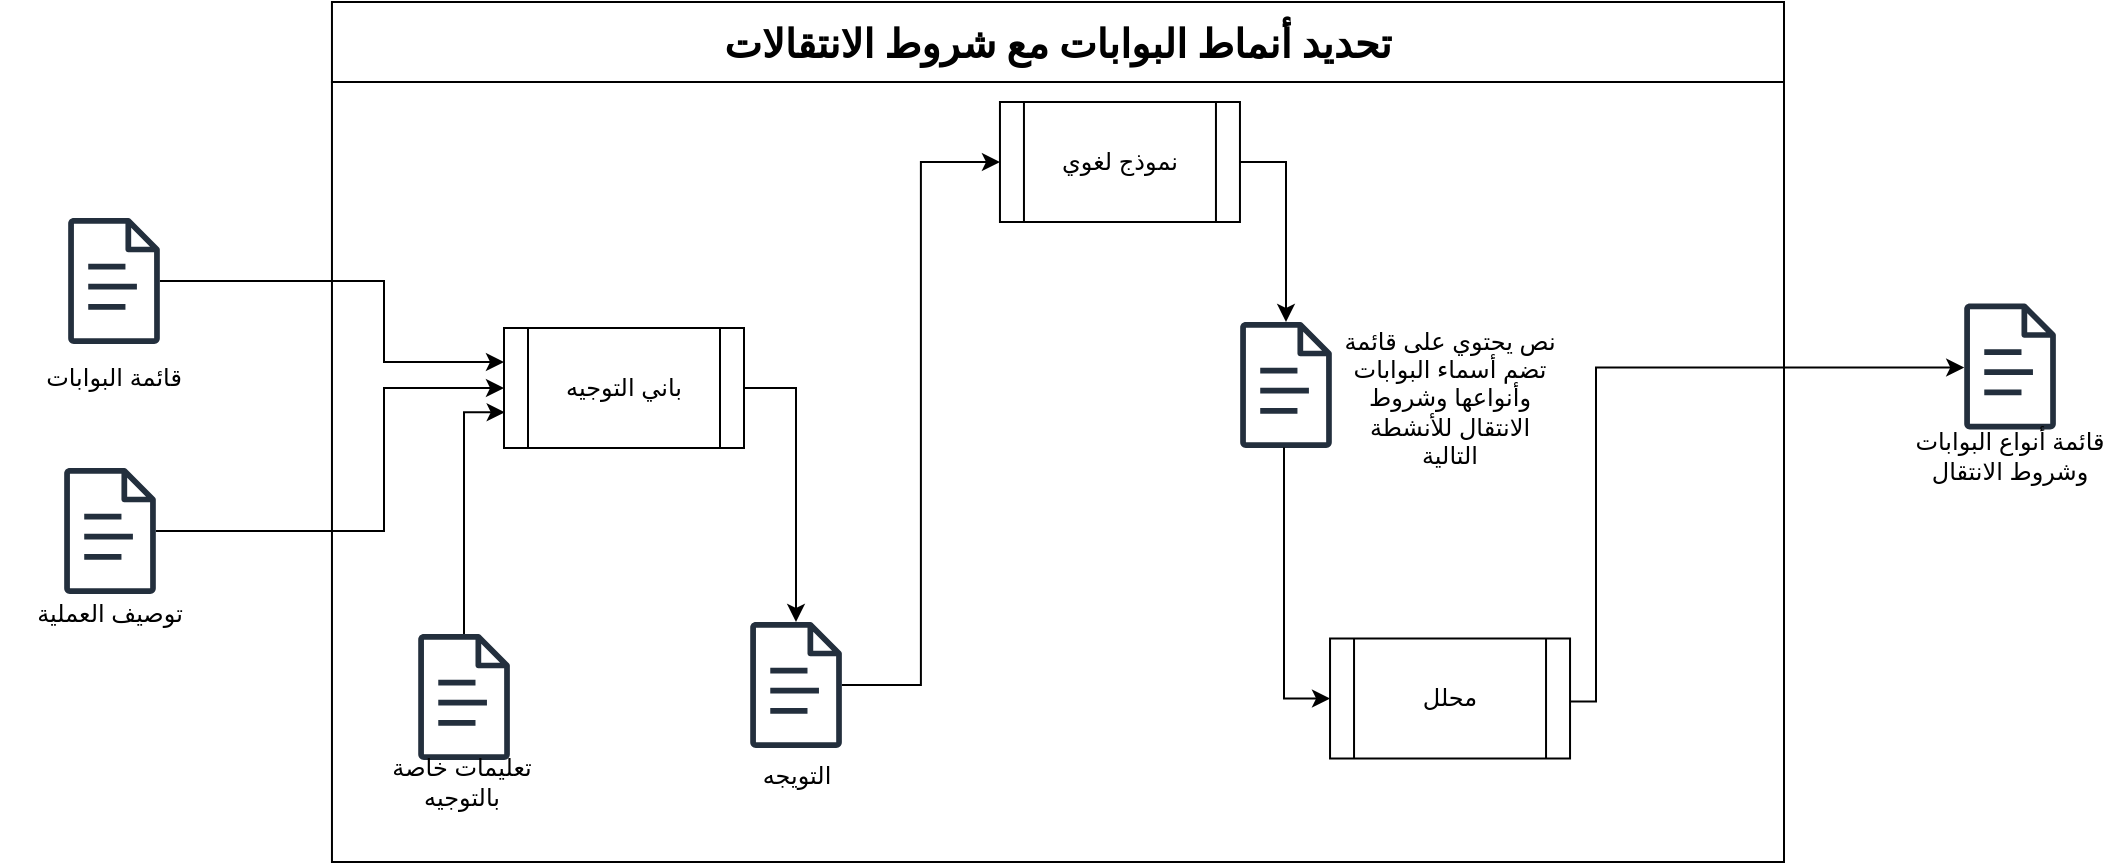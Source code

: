 <mxfile version="24.7.7">
  <diagram name="Page-1" id="xxA29Rhcsf9cT3QqgmXq">
    <mxGraphModel dx="868" dy="479" grid="1" gridSize="10" guides="1" tooltips="1" connect="1" arrows="1" fold="1" page="1" pageScale="1" pageWidth="850" pageHeight="1100" math="0" shadow="0">
      <root>
        <mxCell id="0" />
        <mxCell id="1" parent="0" />
        <mxCell id="AH1c2-_woQCk14k95WLi-1" value="" style="rounded=0;whiteSpace=wrap;html=1;fillColor=default;" vertex="1" parent="1">
          <mxGeometry x="423.98" y="100" width="726.02" height="390" as="geometry" />
        </mxCell>
        <mxCell id="AH1c2-_woQCk14k95WLi-2" value="&lt;span style=&quot;font-size:15.0pt;&lt;br/&gt;mso-ansi-font-size:12.0pt;font-family:&amp;quot;Traditional Arabic&amp;quot;,serif;mso-ascii-font-family:&lt;br/&gt;&amp;quot;Times New Roman&amp;quot;;mso-fareast-font-family:&amp;quot;Times New Roman&amp;quot;;mso-hansi-font-family:&lt;br/&gt;&amp;quot;Times New Roman&amp;quot;;mso-ansi-language:EN-US;mso-fareast-language:EN-US;&lt;br/&gt;mso-bidi-language:AR-SY&quot; dir=&quot;RTL&quot; lang=&quot;AR-SY&quot;&gt;&lt;b&gt;تحديد أنماط البوابات مع شروط الانتقالات&lt;/b&gt;&lt;/span&gt;" style="rounded=0;whiteSpace=wrap;html=1;" vertex="1" parent="1">
          <mxGeometry x="423.98" y="60" width="726.02" height="40" as="geometry" />
        </mxCell>
        <mxCell id="AH1c2-_woQCk14k95WLi-3" style="edgeStyle=orthogonalEdgeStyle;rounded=0;orthogonalLoop=1;jettySize=auto;html=1;" edge="1" parent="1" source="AH1c2-_woQCk14k95WLi-4" target="AH1c2-_woQCk14k95WLi-12">
          <mxGeometry relative="1" as="geometry">
            <Array as="points">
              <mxPoint x="450" y="200" />
              <mxPoint x="450" y="240" />
            </Array>
          </mxGeometry>
        </mxCell>
        <mxCell id="AH1c2-_woQCk14k95WLi-4" value="" style="sketch=0;outlineConnect=0;fontColor=#232F3E;gradientColor=none;fillColor=#232F3D;strokeColor=none;dashed=0;verticalLabelPosition=bottom;verticalAlign=top;align=center;html=1;fontSize=12;fontStyle=0;aspect=fixed;pointerEvents=1;shape=mxgraph.aws4.document;" vertex="1" parent="1">
          <mxGeometry x="291.98" y="168" width="46.04" height="63" as="geometry" />
        </mxCell>
        <mxCell id="AH1c2-_woQCk14k95WLi-5" value="قائمة البوابات" style="text;html=1;align=center;verticalAlign=middle;whiteSpace=wrap;rounded=0;" vertex="1" parent="1">
          <mxGeometry x="260" y="238" width="110" height="20" as="geometry" />
        </mxCell>
        <mxCell id="AH1c2-_woQCk14k95WLi-6" style="edgeStyle=orthogonalEdgeStyle;rounded=0;orthogonalLoop=1;jettySize=auto;html=1;entryX=0;entryY=0.5;entryDx=0;entryDy=0;" edge="1" parent="1" source="AH1c2-_woQCk14k95WLi-7" target="AH1c2-_woQCk14k95WLi-12">
          <mxGeometry relative="1" as="geometry">
            <Array as="points">
              <mxPoint x="450" y="325" />
              <mxPoint x="450" y="253" />
            </Array>
          </mxGeometry>
        </mxCell>
        <mxCell id="AH1c2-_woQCk14k95WLi-7" value="" style="sketch=0;outlineConnect=0;fontColor=#232F3E;gradientColor=none;fillColor=#232F3D;strokeColor=none;dashed=0;verticalLabelPosition=bottom;verticalAlign=top;align=center;html=1;fontSize=12;fontStyle=0;aspect=fixed;pointerEvents=1;shape=mxgraph.aws4.document;" vertex="1" parent="1">
          <mxGeometry x="289.98" y="293" width="46.04" height="63" as="geometry" />
        </mxCell>
        <mxCell id="AH1c2-_woQCk14k95WLi-8" value="توصيف العملية" style="text;html=1;align=center;verticalAlign=middle;whiteSpace=wrap;rounded=0;" vertex="1" parent="1">
          <mxGeometry x="258" y="356" width="110" height="20" as="geometry" />
        </mxCell>
        <mxCell id="AH1c2-_woQCk14k95WLi-9" value="" style="sketch=0;outlineConnect=0;fontColor=#232F3E;gradientColor=none;fillColor=#232F3D;strokeColor=none;dashed=0;verticalLabelPosition=bottom;verticalAlign=top;align=center;html=1;fontSize=12;fontStyle=0;aspect=fixed;pointerEvents=1;shape=mxgraph.aws4.document;" vertex="1" parent="1">
          <mxGeometry x="467" y="376" width="46.04" height="63" as="geometry" />
        </mxCell>
        <mxCell id="AH1c2-_woQCk14k95WLi-10" value="تعليمات خاصة بالتوجيه" style="text;html=1;align=center;verticalAlign=middle;whiteSpace=wrap;rounded=0;" vertex="1" parent="1">
          <mxGeometry x="434" y="440" width="110" height="20" as="geometry" />
        </mxCell>
        <mxCell id="AH1c2-_woQCk14k95WLi-11" style="edgeStyle=orthogonalEdgeStyle;rounded=0;orthogonalLoop=1;jettySize=auto;html=1;" edge="1" parent="1" source="AH1c2-_woQCk14k95WLi-12" target="AH1c2-_woQCk14k95WLi-14">
          <mxGeometry relative="1" as="geometry" />
        </mxCell>
        <mxCell id="AH1c2-_woQCk14k95WLi-12" value="باني التوجيه" style="shape=process;whiteSpace=wrap;html=1;backgroundOutline=1;" vertex="1" parent="1">
          <mxGeometry x="510" y="223" width="120" height="60" as="geometry" />
        </mxCell>
        <mxCell id="AH1c2-_woQCk14k95WLi-13" style="edgeStyle=orthogonalEdgeStyle;rounded=0;orthogonalLoop=1;jettySize=auto;html=1;entryX=0;entryY=0.5;entryDx=0;entryDy=0;" edge="1" parent="1" source="AH1c2-_woQCk14k95WLi-14" target="AH1c2-_woQCk14k95WLi-17">
          <mxGeometry relative="1" as="geometry" />
        </mxCell>
        <mxCell id="AH1c2-_woQCk14k95WLi-14" value="&lt;span style=&quot;color: rgb(0, 0, 0); text-wrap: wrap;&quot;&gt;التويجه&lt;/span&gt;" style="sketch=0;outlineConnect=0;fontColor=#232F3E;gradientColor=none;fillColor=#232F3D;strokeColor=none;dashed=0;verticalLabelPosition=bottom;verticalAlign=top;align=center;html=1;fontSize=12;fontStyle=0;aspect=fixed;pointerEvents=1;shape=mxgraph.aws4.document;" vertex="1" parent="1">
          <mxGeometry x="633" y="370" width="46.04" height="63" as="geometry" />
        </mxCell>
        <mxCell id="AH1c2-_woQCk14k95WLi-15" value="" style="sketch=0;outlineConnect=0;fontColor=#232F3E;gradientColor=none;fillColor=#232F3D;strokeColor=none;dashed=0;verticalLabelPosition=bottom;verticalAlign=top;align=center;html=1;fontSize=12;fontStyle=0;aspect=fixed;pointerEvents=1;shape=mxgraph.aws4.document;" vertex="1" parent="1">
          <mxGeometry x="877.98" y="220" width="46.04" height="63" as="geometry" />
        </mxCell>
        <mxCell id="AH1c2-_woQCk14k95WLi-16" style="edgeStyle=orthogonalEdgeStyle;rounded=0;orthogonalLoop=1;jettySize=auto;html=1;" edge="1" parent="1" source="AH1c2-_woQCk14k95WLi-17" target="AH1c2-_woQCk14k95WLi-15">
          <mxGeometry relative="1" as="geometry" />
        </mxCell>
        <mxCell id="AH1c2-_woQCk14k95WLi-17" value="نموذج لغوي" style="shape=process;whiteSpace=wrap;html=1;backgroundOutline=1;" vertex="1" parent="1">
          <mxGeometry x="757.98" y="110" width="120" height="60" as="geometry" />
        </mxCell>
        <mxCell id="AH1c2-_woQCk14k95WLi-18" style="edgeStyle=orthogonalEdgeStyle;rounded=0;orthogonalLoop=1;jettySize=auto;html=1;entryX=0.003;entryY=0.702;entryDx=0;entryDy=0;entryPerimeter=0;" edge="1" parent="1" source="AH1c2-_woQCk14k95WLi-9" target="AH1c2-_woQCk14k95WLi-12">
          <mxGeometry relative="1" as="geometry" />
        </mxCell>
        <mxCell id="AH1c2-_woQCk14k95WLi-19" style="edgeStyle=orthogonalEdgeStyle;rounded=0;orthogonalLoop=1;jettySize=auto;html=1;" edge="1" parent="1" target="AH1c2-_woQCk14k95WLi-21">
          <mxGeometry relative="1" as="geometry">
            <mxPoint x="1260" y="239.75" as="targetPoint" />
            <mxPoint x="960" y="409.75" as="sourcePoint" />
            <Array as="points">
              <mxPoint x="1056" y="409.75" />
              <mxPoint x="1056" y="242.75" />
            </Array>
          </mxGeometry>
        </mxCell>
        <mxCell id="AH1c2-_woQCk14k95WLi-20" style="edgeStyle=orthogonalEdgeStyle;rounded=0;orthogonalLoop=1;jettySize=auto;html=1;entryX=0;entryY=0.5;entryDx=0;entryDy=0;" edge="1" parent="1" target="AH1c2-_woQCk14k95WLi-22">
          <mxGeometry relative="1" as="geometry">
            <mxPoint x="900" y="282.75" as="sourcePoint" />
            <Array as="points">
              <mxPoint x="900" y="408.75" />
            </Array>
          </mxGeometry>
        </mxCell>
        <mxCell id="AH1c2-_woQCk14k95WLi-21" value="" style="sketch=0;outlineConnect=0;fontColor=#232F3E;gradientColor=none;fillColor=#232F3D;strokeColor=none;dashed=0;verticalLabelPosition=bottom;verticalAlign=top;align=center;html=1;fontSize=12;fontStyle=0;aspect=fixed;pointerEvents=1;shape=mxgraph.aws4.document;" vertex="1" parent="1">
          <mxGeometry x="1240" y="210.75" width="46.04" height="63" as="geometry" />
        </mxCell>
        <mxCell id="AH1c2-_woQCk14k95WLi-22" value="محلل" style="shape=process;whiteSpace=wrap;html=1;backgroundOutline=1;" vertex="1" parent="1">
          <mxGeometry x="923.02" y="378.25" width="120" height="60" as="geometry" />
        </mxCell>
        <mxCell id="AH1c2-_woQCk14k95WLi-23" value="قائمة أنواع البوابات وشروط الانتقال" style="text;html=1;align=center;verticalAlign=middle;whiteSpace=wrap;rounded=0;" vertex="1" parent="1">
          <mxGeometry x="1208.02" y="276.75" width="110" height="20" as="geometry" />
        </mxCell>
        <mxCell id="AH1c2-_woQCk14k95WLi-24" value="نص يحتوي على قائمة تضم أسماء البوابات وأنواعها وشروط الانتقال للأنشطة التالية" style="text;html=1;align=center;verticalAlign=middle;whiteSpace=wrap;rounded=0;" vertex="1" parent="1">
          <mxGeometry x="928.02" y="231" width="110" height="53" as="geometry" />
        </mxCell>
      </root>
    </mxGraphModel>
  </diagram>
</mxfile>
